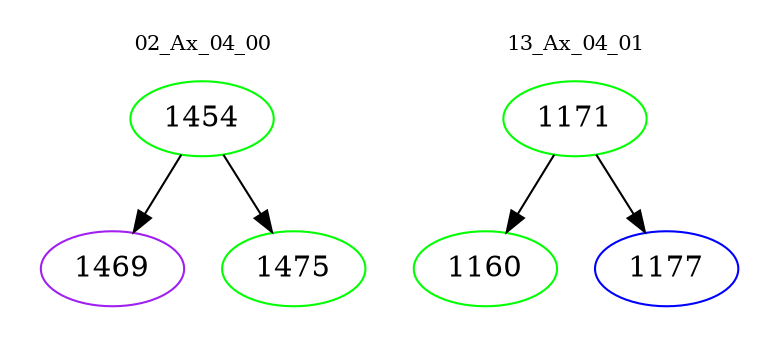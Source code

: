 digraph{
subgraph cluster_0 {
color = white
label = "02_Ax_04_00";
fontsize=10;
T0_1454 [label="1454", color="green"]
T0_1454 -> T0_1469 [color="black"]
T0_1469 [label="1469", color="purple"]
T0_1454 -> T0_1475 [color="black"]
T0_1475 [label="1475", color="green"]
}
subgraph cluster_1 {
color = white
label = "13_Ax_04_01";
fontsize=10;
T1_1171 [label="1171", color="green"]
T1_1171 -> T1_1160 [color="black"]
T1_1160 [label="1160", color="green"]
T1_1171 -> T1_1177 [color="black"]
T1_1177 [label="1177", color="blue"]
}
}
